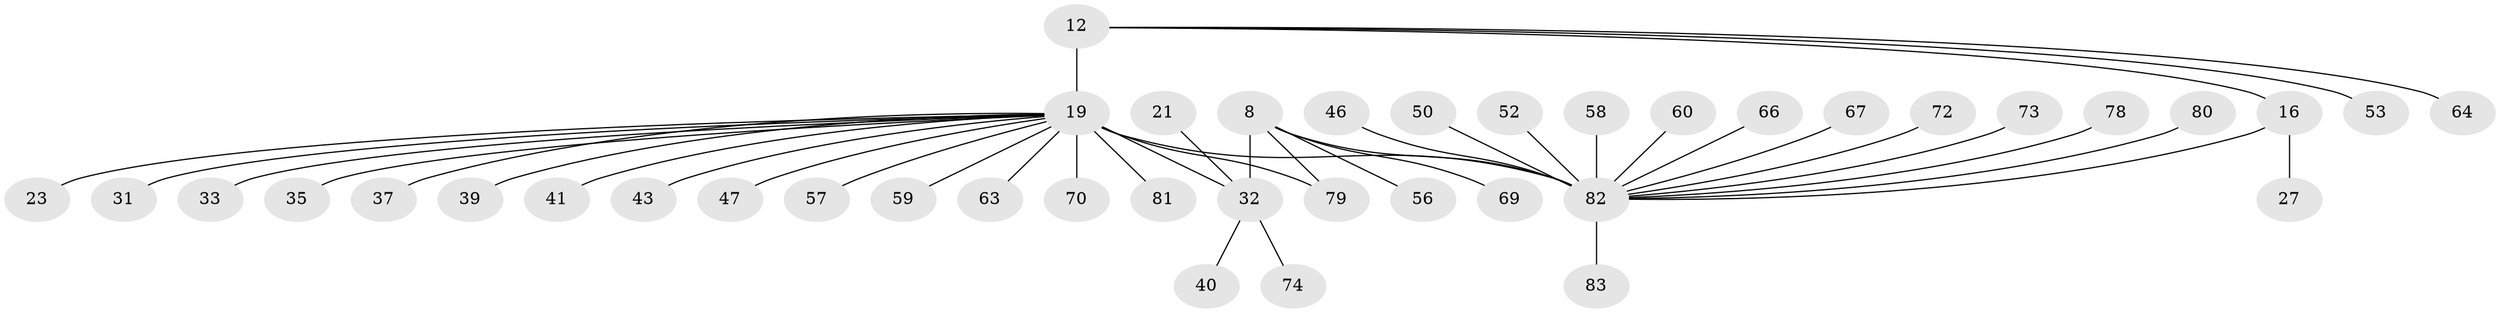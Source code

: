 // original degree distribution, {9: 0.012048192771084338, 5: 0.04819277108433735, 8: 0.024096385542168676, 6: 0.060240963855421686, 7: 0.04819277108433735, 11: 0.024096385542168676, 4: 0.03614457831325301, 1: 0.5421686746987951, 3: 0.04819277108433735, 2: 0.1566265060240964}
// Generated by graph-tools (version 1.1) at 2025/54/03/09/25 04:54:05]
// undirected, 41 vertices, 43 edges
graph export_dot {
graph [start="1"]
  node [color=gray90,style=filled];
  8 [super="+7"];
  12 [super="+11"];
  16 [super="+15"];
  19 [super="+9+10+4"];
  21;
  23;
  27;
  31;
  32 [super="+6+30"];
  33;
  35;
  37;
  39;
  40;
  41;
  43;
  46;
  47;
  50;
  52;
  53;
  56;
  57;
  58 [super="+44"];
  59;
  60;
  63;
  64;
  66;
  67;
  69;
  70;
  72;
  73 [super="+65"];
  74 [super="+48+68"];
  78;
  79 [super="+77"];
  80 [super="+54"];
  81 [super="+42+61"];
  82 [super="+36+55+71"];
  83;
  8 -- 69;
  8 -- 56;
  8 -- 79;
  8 -- 82 [weight=4];
  8 -- 32 [weight=4];
  12 -- 53;
  12 -- 64;
  12 -- 16;
  12 -- 19 [weight=4];
  16 -- 27;
  16 -- 82 [weight=5];
  19 -- 23;
  19 -- 35;
  19 -- 43 [weight=2];
  19 -- 47 [weight=2];
  19 -- 33;
  19 -- 41;
  19 -- 63;
  19 -- 79;
  19 -- 37;
  19 -- 70;
  19 -- 39;
  19 -- 31;
  19 -- 82 [weight=9];
  19 -- 32 [weight=2];
  19 -- 81;
  19 -- 57;
  19 -- 59;
  21 -- 32;
  32 -- 74;
  32 -- 40;
  46 -- 82;
  50 -- 82;
  52 -- 82;
  58 -- 82;
  60 -- 82;
  66 -- 82;
  67 -- 82;
  72 -- 82;
  73 -- 82;
  78 -- 82;
  80 -- 82;
  82 -- 83;
}
